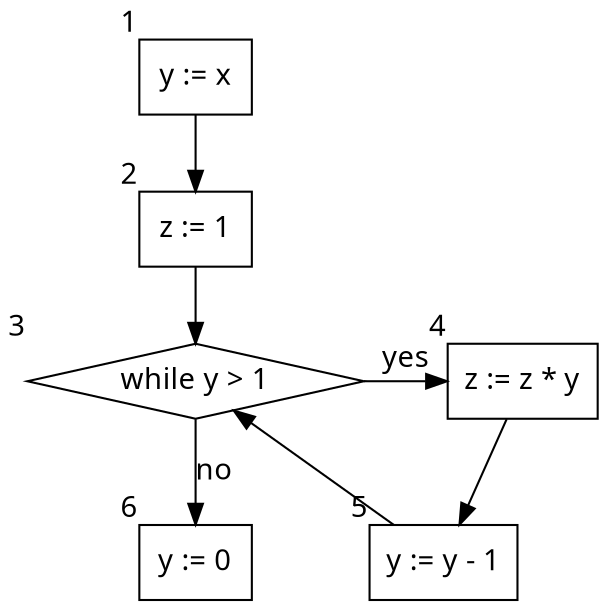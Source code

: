 digraph cfg01 {
node [fontname = "Handlee"];
edge [fontname = "Handlee"];

n1 [
label = "y := x";
shape = rect;
xlabel="1";
];
n2 [
label = "z := 1";
shape = rect;
xlabel="2";
];
n3 [
label = "while y > 1";
shape = diamond;
xlabel="3";
];
n4 [
label = "z := z * y";
shape = rect;
xlabel="4";
];
n5 [
label = "y := y - 1";
shape = rect;
xlabel="5";
];
n6 [
label = "y := 0";
shape = rect;
xlabel="6";
];
n1 -> n2;
n2 -> n3;
n3 -> n4[label = "yes"]
n4 -> n5;
n5 -> n3;
n3 -> n6 [label = "no"];

{
rank=same;
n3;n4;
}
}

